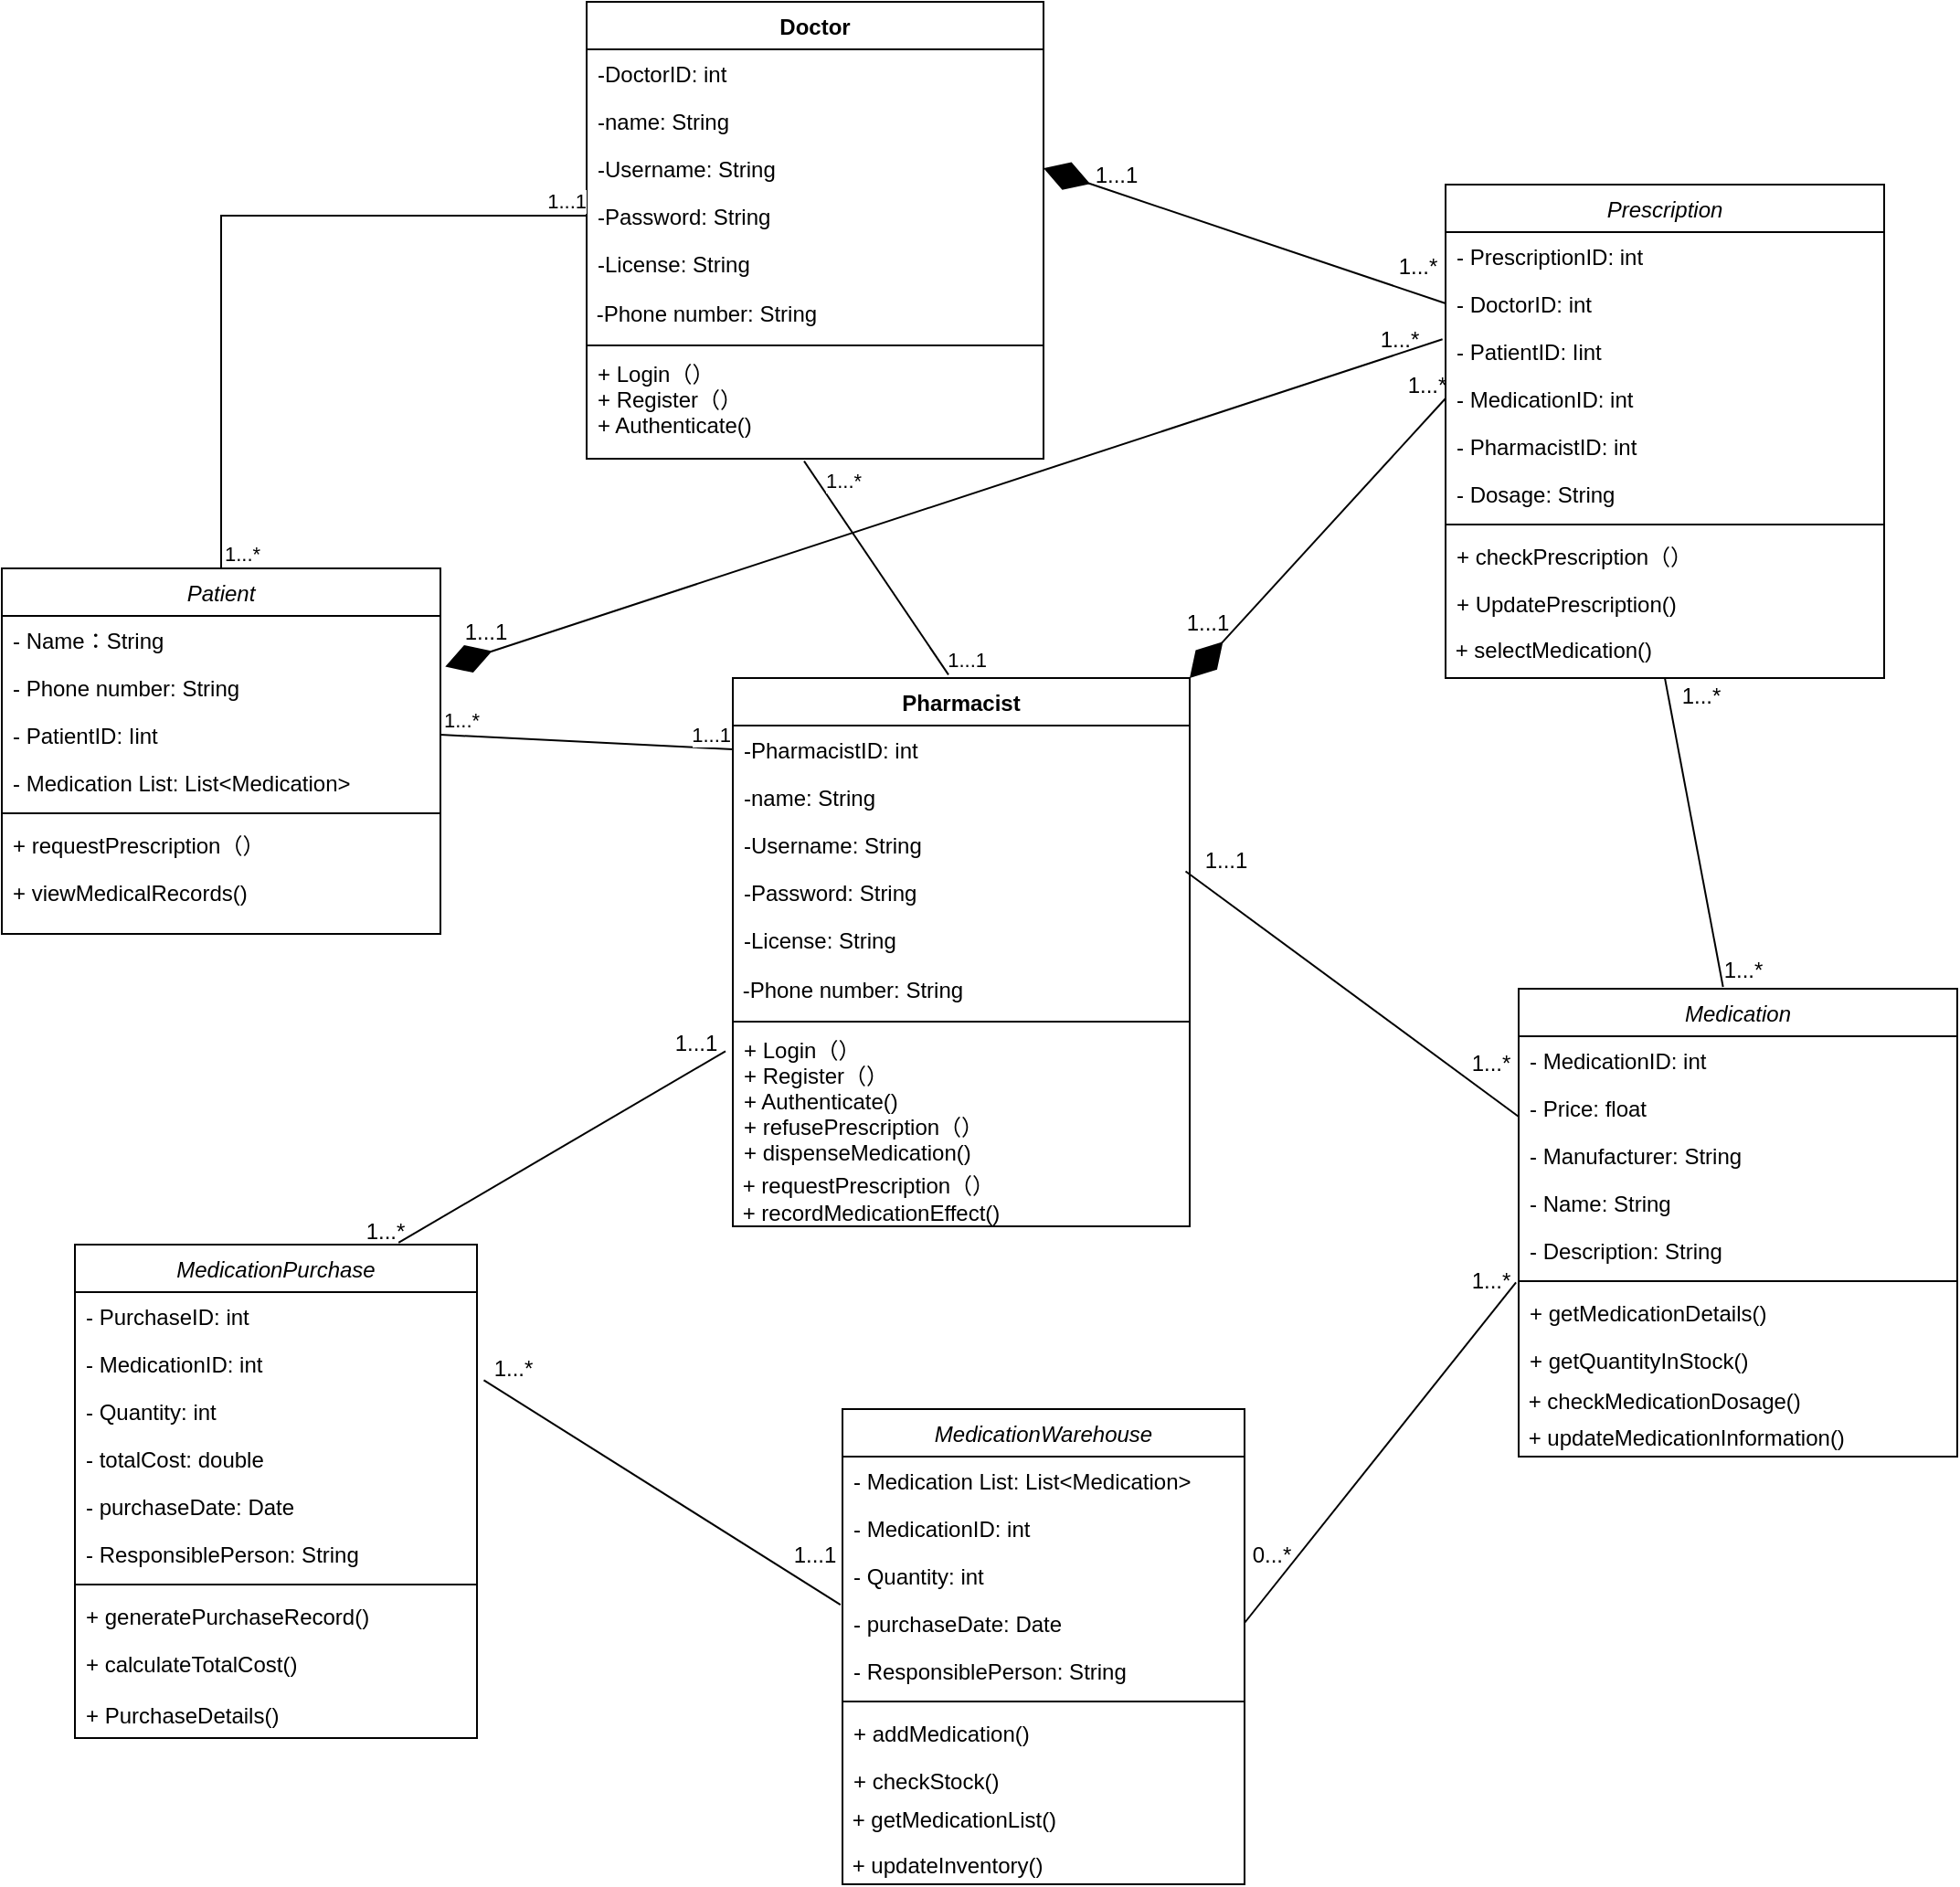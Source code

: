 <mxfile version="22.1.11" type="device">
  <diagram name="第 1 页" id="JLA6dC_tkWBYGCqmmo8S">
    <mxGraphModel dx="-4634" dy="-9880" grid="1" gridSize="10" guides="1" tooltips="1" connect="1" arrows="1" fold="1" page="1" pageScale="1" pageWidth="827" pageHeight="1169" math="0" shadow="0">
      <root>
        <mxCell id="0" />
        <mxCell id="1" parent="0" />
        <mxCell id="zA2qEYMAN9XNE2zyitzX-19" value="Pharmacist" style="swimlane;fontStyle=1;align=center;verticalAlign=top;childLayout=stackLayout;horizontal=1;startSize=26;horizontalStack=0;resizeParent=1;resizeParentMax=0;resizeLast=0;collapsible=0;marginBottom=0;" parent="1" vertex="1">
          <mxGeometry x="6880" y="10930" width="250" height="300" as="geometry" />
        </mxCell>
        <mxCell id="zA2qEYMAN9XNE2zyitzX-20" value="-PharmacistID: int" style="text;strokeColor=none;fillColor=none;align=left;verticalAlign=top;spacingLeft=4;spacingRight=4;overflow=hidden;rotatable=0;points=[[0,0.5],[1,0.5]];portConstraint=eastwest;" parent="zA2qEYMAN9XNE2zyitzX-19" vertex="1">
          <mxGeometry y="26" width="250" height="26" as="geometry" />
        </mxCell>
        <mxCell id="zA2qEYMAN9XNE2zyitzX-21" value="-name: String" style="text;strokeColor=none;fillColor=none;align=left;verticalAlign=top;spacingLeft=4;spacingRight=4;overflow=hidden;rotatable=0;points=[[0,0.5],[1,0.5]];portConstraint=eastwest;" parent="zA2qEYMAN9XNE2zyitzX-19" vertex="1">
          <mxGeometry y="52" width="250" height="26" as="geometry" />
        </mxCell>
        <mxCell id="zA2qEYMAN9XNE2zyitzX-22" value="-Username: String" style="text;strokeColor=none;fillColor=none;align=left;verticalAlign=top;spacingLeft=4;spacingRight=4;overflow=hidden;rotatable=0;points=[[0,0.5],[1,0.5]];portConstraint=eastwest;" parent="zA2qEYMAN9XNE2zyitzX-19" vertex="1">
          <mxGeometry y="78" width="250" height="26" as="geometry" />
        </mxCell>
        <mxCell id="zA2qEYMAN9XNE2zyitzX-23" value="-Password: String" style="text;strokeColor=none;fillColor=none;align=left;verticalAlign=top;spacingLeft=4;spacingRight=4;overflow=hidden;rotatable=0;points=[[0,0.5],[1,0.5]];portConstraint=eastwest;" parent="zA2qEYMAN9XNE2zyitzX-19" vertex="1">
          <mxGeometry y="104" width="250" height="26" as="geometry" />
        </mxCell>
        <mxCell id="zA2qEYMAN9XNE2zyitzX-24" value="-License: String" style="text;strokeColor=none;fillColor=none;align=left;verticalAlign=top;spacingLeft=4;spacingRight=4;overflow=hidden;rotatable=0;points=[[0,0.5],[1,0.5]];portConstraint=eastwest;" parent="zA2qEYMAN9XNE2zyitzX-19" vertex="1">
          <mxGeometry y="130" width="250" height="26" as="geometry" />
        </mxCell>
        <mxCell id="zA2qEYMAN9XNE2zyitzX-29" value="&amp;nbsp;-Phone number: String" style="text;html=1;align=left;verticalAlign=middle;resizable=0;points=[];autosize=1;strokeColor=none;fillColor=none;" parent="zA2qEYMAN9XNE2zyitzX-19" vertex="1">
          <mxGeometry y="156" width="250" height="30" as="geometry" />
        </mxCell>
        <mxCell id="zA2qEYMAN9XNE2zyitzX-25" style="line;strokeWidth=1;fillColor=none;align=left;verticalAlign=middle;spacingTop=-1;spacingLeft=3;spacingRight=3;rotatable=0;labelPosition=right;points=[];portConstraint=eastwest;strokeColor=inherit;" parent="zA2qEYMAN9XNE2zyitzX-19" vertex="1">
          <mxGeometry y="186" width="250" height="4" as="geometry" />
        </mxCell>
        <mxCell id="zA2qEYMAN9XNE2zyitzX-26" value="+ Login（）&#xa;+ Register（）&#xa;+ Authenticate()&#xa;+ refusePrescription（）&#xa;+ dispenseMedication()" style="text;strokeColor=none;fillColor=none;align=left;verticalAlign=top;spacingLeft=4;spacingRight=4;overflow=hidden;rotatable=0;points=[[0,0.5],[1,0.5]];portConstraint=eastwest;" parent="zA2qEYMAN9XNE2zyitzX-19" vertex="1">
          <mxGeometry y="190" width="250" height="80" as="geometry" />
        </mxCell>
        <mxCell id="WNjvvNnH-HB7h0UXMUIY-1" value="&amp;nbsp;+ requestPrescription（）&lt;br&gt;&amp;nbsp;+&amp;nbsp;recordMedicationEffect()" style="text;html=1;strokeColor=none;fillColor=none;align=left;verticalAlign=middle;whiteSpace=wrap;rounded=0;" parent="zA2qEYMAN9XNE2zyitzX-19" vertex="1">
          <mxGeometry y="270" width="250" height="30" as="geometry" />
        </mxCell>
        <mxCell id="zA2qEYMAN9XNE2zyitzX-30" value="Prescription" style="swimlane;fontStyle=2;align=center;verticalAlign=top;childLayout=stackLayout;horizontal=1;startSize=26;horizontalStack=0;resizeParent=1;resizeLast=0;collapsible=1;marginBottom=0;rounded=0;shadow=0;strokeWidth=1;" parent="1" vertex="1">
          <mxGeometry x="7270" y="10660" width="240" height="270" as="geometry">
            <mxRectangle x="230" y="140" width="160" height="26" as="alternateBounds" />
          </mxGeometry>
        </mxCell>
        <mxCell id="zA2qEYMAN9XNE2zyitzX-31" value="- PrescriptionID: int" style="text;align=left;verticalAlign=top;spacingLeft=4;spacingRight=4;overflow=hidden;rotatable=0;points=[[0,0.5],[1,0.5]];portConstraint=eastwest;" parent="zA2qEYMAN9XNE2zyitzX-30" vertex="1">
          <mxGeometry y="26" width="240" height="26" as="geometry" />
        </mxCell>
        <mxCell id="zA2qEYMAN9XNE2zyitzX-32" value="- DoctorID: int" style="text;align=left;verticalAlign=top;spacingLeft=4;spacingRight=4;overflow=hidden;rotatable=0;points=[[0,0.5],[1,0.5]];portConstraint=eastwest;rounded=0;shadow=0;html=0;" parent="zA2qEYMAN9XNE2zyitzX-30" vertex="1">
          <mxGeometry y="52" width="240" height="26" as="geometry" />
        </mxCell>
        <mxCell id="zA2qEYMAN9XNE2zyitzX-33" value="- PatientID: Iint" style="text;align=left;verticalAlign=top;spacingLeft=4;spacingRight=4;overflow=hidden;rotatable=0;points=[[0,0.5],[1,0.5]];portConstraint=eastwest;rounded=0;shadow=0;html=0;" parent="zA2qEYMAN9XNE2zyitzX-30" vertex="1">
          <mxGeometry y="78" width="240" height="26" as="geometry" />
        </mxCell>
        <mxCell id="zA2qEYMAN9XNE2zyitzX-34" value="- MedicationID: int" style="text;align=left;verticalAlign=top;spacingLeft=4;spacingRight=4;overflow=hidden;rotatable=0;points=[[0,0.5],[1,0.5]];portConstraint=eastwest;rounded=0;shadow=0;html=0;" parent="zA2qEYMAN9XNE2zyitzX-30" vertex="1">
          <mxGeometry y="104" width="240" height="26" as="geometry" />
        </mxCell>
        <mxCell id="zA2qEYMAN9XNE2zyitzX-35" value="- PharmacistID: int" style="text;align=left;verticalAlign=top;spacingLeft=4;spacingRight=4;overflow=hidden;rotatable=0;points=[[0,0.5],[1,0.5]];portConstraint=eastwest;rounded=0;shadow=0;html=0;" parent="zA2qEYMAN9XNE2zyitzX-30" vertex="1">
          <mxGeometry y="130" width="240" height="26" as="geometry" />
        </mxCell>
        <mxCell id="zA2qEYMAN9XNE2zyitzX-36" value="- Dosage: String" style="text;align=left;verticalAlign=top;spacingLeft=4;spacingRight=4;overflow=hidden;rotatable=0;points=[[0,0.5],[1,0.5]];portConstraint=eastwest;rounded=0;shadow=0;html=0;" parent="zA2qEYMAN9XNE2zyitzX-30" vertex="1">
          <mxGeometry y="156" width="240" height="26" as="geometry" />
        </mxCell>
        <mxCell id="zA2qEYMAN9XNE2zyitzX-40" value="" style="line;html=1;strokeWidth=1;align=left;verticalAlign=middle;spacingTop=-1;spacingLeft=3;spacingRight=3;rotatable=0;labelPosition=right;points=[];portConstraint=eastwest;" parent="zA2qEYMAN9XNE2zyitzX-30" vertex="1">
          <mxGeometry y="182" width="240" height="8" as="geometry" />
        </mxCell>
        <mxCell id="zA2qEYMAN9XNE2zyitzX-41" value="+ checkPrescription（）" style="text;align=left;verticalAlign=top;spacingLeft=4;spacingRight=4;overflow=hidden;rotatable=0;points=[[0,0.5],[1,0.5]];portConstraint=eastwest;rounded=0;shadow=0;html=0;" parent="zA2qEYMAN9XNE2zyitzX-30" vertex="1">
          <mxGeometry y="190" width="240" height="26" as="geometry" />
        </mxCell>
        <mxCell id="zA2qEYMAN9XNE2zyitzX-42" value="+ UpdatePrescription()" style="text;align=left;verticalAlign=top;spacingLeft=4;spacingRight=4;overflow=hidden;rotatable=0;points=[[0,0.5],[1,0.5]];portConstraint=eastwest;rounded=0;shadow=0;html=0;" parent="zA2qEYMAN9XNE2zyitzX-30" vertex="1">
          <mxGeometry y="216" width="240" height="24" as="geometry" />
        </mxCell>
        <mxCell id="WNjvvNnH-HB7h0UXMUIY-2" value="&amp;nbsp;+ selectMedication()" style="text;html=1;strokeColor=none;fillColor=none;align=left;verticalAlign=middle;whiteSpace=wrap;rounded=0;" parent="zA2qEYMAN9XNE2zyitzX-30" vertex="1">
          <mxGeometry y="240" width="240" height="30" as="geometry" />
        </mxCell>
        <mxCell id="zA2qEYMAN9XNE2zyitzX-43" value="Patient" style="swimlane;fontStyle=2;align=center;verticalAlign=top;childLayout=stackLayout;horizontal=1;startSize=26;horizontalStack=0;resizeParent=1;resizeLast=0;collapsible=1;marginBottom=0;rounded=0;shadow=0;strokeWidth=1;" parent="1" vertex="1">
          <mxGeometry x="6480" y="10870" width="240" height="200" as="geometry">
            <mxRectangle x="230" y="140" width="160" height="26" as="alternateBounds" />
          </mxGeometry>
        </mxCell>
        <mxCell id="zA2qEYMAN9XNE2zyitzX-44" value="- Name：String" style="text;align=left;verticalAlign=top;spacingLeft=4;spacingRight=4;overflow=hidden;rotatable=0;points=[[0,0.5],[1,0.5]];portConstraint=eastwest;" parent="zA2qEYMAN9XNE2zyitzX-43" vertex="1">
          <mxGeometry y="26" width="240" height="26" as="geometry" />
        </mxCell>
        <mxCell id="zA2qEYMAN9XNE2zyitzX-45" value="- Phone number: String" style="text;align=left;verticalAlign=top;spacingLeft=4;spacingRight=4;overflow=hidden;rotatable=0;points=[[0,0.5],[1,0.5]];portConstraint=eastwest;rounded=0;shadow=0;html=0;" parent="zA2qEYMAN9XNE2zyitzX-43" vertex="1">
          <mxGeometry y="52" width="240" height="26" as="geometry" />
        </mxCell>
        <mxCell id="zA2qEYMAN9XNE2zyitzX-46" value="- PatientID: Iint" style="text;align=left;verticalAlign=top;spacingLeft=4;spacingRight=4;overflow=hidden;rotatable=0;points=[[0,0.5],[1,0.5]];portConstraint=eastwest;rounded=0;shadow=0;html=0;" parent="zA2qEYMAN9XNE2zyitzX-43" vertex="1">
          <mxGeometry y="78" width="240" height="26" as="geometry" />
        </mxCell>
        <mxCell id="zA2qEYMAN9XNE2zyitzX-47" value="- Medication List: List&lt;Medication&gt;" style="text;align=left;verticalAlign=top;spacingLeft=4;spacingRight=4;overflow=hidden;rotatable=0;points=[[0,0.5],[1,0.5]];portConstraint=eastwest;rounded=0;shadow=0;html=0;" parent="zA2qEYMAN9XNE2zyitzX-43" vertex="1">
          <mxGeometry y="104" width="240" height="26" as="geometry" />
        </mxCell>
        <mxCell id="zA2qEYMAN9XNE2zyitzX-50" value="" style="line;html=1;strokeWidth=1;align=left;verticalAlign=middle;spacingTop=-1;spacingLeft=3;spacingRight=3;rotatable=0;labelPosition=right;points=[];portConstraint=eastwest;" parent="zA2qEYMAN9XNE2zyitzX-43" vertex="1">
          <mxGeometry y="130" width="240" height="8" as="geometry" />
        </mxCell>
        <mxCell id="zA2qEYMAN9XNE2zyitzX-51" value="+ requestPrescription（）" style="text;align=left;verticalAlign=top;spacingLeft=4;spacingRight=4;overflow=hidden;rotatable=0;points=[[0,0.5],[1,0.5]];portConstraint=eastwest;rounded=0;shadow=0;html=0;" parent="zA2qEYMAN9XNE2zyitzX-43" vertex="1">
          <mxGeometry y="138" width="240" height="26" as="geometry" />
        </mxCell>
        <mxCell id="zA2qEYMAN9XNE2zyitzX-52" value="+ viewMedicalRecords()" style="text;align=left;verticalAlign=top;spacingLeft=4;spacingRight=4;overflow=hidden;rotatable=0;points=[[0,0.5],[1,0.5]];portConstraint=eastwest;rounded=0;shadow=0;html=0;" parent="zA2qEYMAN9XNE2zyitzX-43" vertex="1">
          <mxGeometry y="164" width="240" height="26" as="geometry" />
        </mxCell>
        <mxCell id="zA2qEYMAN9XNE2zyitzX-53" value="Doctor" style="swimlane;fontStyle=1;align=center;verticalAlign=top;childLayout=stackLayout;horizontal=1;startSize=26;horizontalStack=0;resizeParent=1;resizeParentMax=0;resizeLast=0;collapsible=0;marginBottom=0;" parent="1" vertex="1">
          <mxGeometry x="6800" y="10560" width="250" height="250" as="geometry" />
        </mxCell>
        <mxCell id="zA2qEYMAN9XNE2zyitzX-54" value="-DoctorID: int" style="text;strokeColor=none;fillColor=none;align=left;verticalAlign=top;spacingLeft=4;spacingRight=4;overflow=hidden;rotatable=0;points=[[0,0.5],[1,0.5]];portConstraint=eastwest;" parent="zA2qEYMAN9XNE2zyitzX-53" vertex="1">
          <mxGeometry y="26" width="250" height="26" as="geometry" />
        </mxCell>
        <mxCell id="zA2qEYMAN9XNE2zyitzX-55" value="-name: String" style="text;strokeColor=none;fillColor=none;align=left;verticalAlign=top;spacingLeft=4;spacingRight=4;overflow=hidden;rotatable=0;points=[[0,0.5],[1,0.5]];portConstraint=eastwest;" parent="zA2qEYMAN9XNE2zyitzX-53" vertex="1">
          <mxGeometry y="52" width="250" height="26" as="geometry" />
        </mxCell>
        <mxCell id="zA2qEYMAN9XNE2zyitzX-56" value="-Username: String" style="text;strokeColor=none;fillColor=none;align=left;verticalAlign=top;spacingLeft=4;spacingRight=4;overflow=hidden;rotatable=0;points=[[0,0.5],[1,0.5]];portConstraint=eastwest;" parent="zA2qEYMAN9XNE2zyitzX-53" vertex="1">
          <mxGeometry y="78" width="250" height="26" as="geometry" />
        </mxCell>
        <mxCell id="zA2qEYMAN9XNE2zyitzX-57" value="-Password: String" style="text;strokeColor=none;fillColor=none;align=left;verticalAlign=top;spacingLeft=4;spacingRight=4;overflow=hidden;rotatable=0;points=[[0,0.5],[1,0.5]];portConstraint=eastwest;" parent="zA2qEYMAN9XNE2zyitzX-53" vertex="1">
          <mxGeometry y="104" width="250" height="26" as="geometry" />
        </mxCell>
        <mxCell id="zA2qEYMAN9XNE2zyitzX-58" value="-License: String" style="text;strokeColor=none;fillColor=none;align=left;verticalAlign=top;spacingLeft=4;spacingRight=4;overflow=hidden;rotatable=0;points=[[0,0.5],[1,0.5]];portConstraint=eastwest;" parent="zA2qEYMAN9XNE2zyitzX-53" vertex="1">
          <mxGeometry y="130" width="250" height="26" as="geometry" />
        </mxCell>
        <mxCell id="zA2qEYMAN9XNE2zyitzX-59" value="&amp;nbsp;-Phone number: String" style="text;html=1;align=left;verticalAlign=middle;resizable=0;points=[];autosize=1;strokeColor=none;fillColor=none;" parent="zA2qEYMAN9XNE2zyitzX-53" vertex="1">
          <mxGeometry y="156" width="250" height="30" as="geometry" />
        </mxCell>
        <mxCell id="zA2qEYMAN9XNE2zyitzX-60" style="line;strokeWidth=1;fillColor=none;align=left;verticalAlign=middle;spacingTop=-1;spacingLeft=3;spacingRight=3;rotatable=0;labelPosition=right;points=[];portConstraint=eastwest;strokeColor=inherit;" parent="zA2qEYMAN9XNE2zyitzX-53" vertex="1">
          <mxGeometry y="186" width="250" height="4" as="geometry" />
        </mxCell>
        <mxCell id="zA2qEYMAN9XNE2zyitzX-61" value="+ Login（）&#xa;+ Register（）&#xa;+ Authenticate()" style="text;strokeColor=none;fillColor=none;align=left;verticalAlign=top;spacingLeft=4;spacingRight=4;overflow=hidden;rotatable=0;points=[[0,0.5],[1,0.5]];portConstraint=eastwest;" parent="zA2qEYMAN9XNE2zyitzX-53" vertex="1">
          <mxGeometry y="190" width="250" height="60" as="geometry" />
        </mxCell>
        <mxCell id="zA2qEYMAN9XNE2zyitzX-62" value="Medication" style="swimlane;fontStyle=2;align=center;verticalAlign=top;childLayout=stackLayout;horizontal=1;startSize=26;horizontalStack=0;resizeParent=1;resizeLast=0;collapsible=1;marginBottom=0;rounded=0;shadow=0;strokeWidth=1;" parent="1" vertex="1">
          <mxGeometry x="7310" y="11100" width="240" height="256" as="geometry">
            <mxRectangle x="230" y="140" width="160" height="26" as="alternateBounds" />
          </mxGeometry>
        </mxCell>
        <mxCell id="zA2qEYMAN9XNE2zyitzX-63" value="- MedicationID: int" style="text;align=left;verticalAlign=top;spacingLeft=4;spacingRight=4;overflow=hidden;rotatable=0;points=[[0,0.5],[1,0.5]];portConstraint=eastwest;" parent="zA2qEYMAN9XNE2zyitzX-62" vertex="1">
          <mxGeometry y="26" width="240" height="26" as="geometry" />
        </mxCell>
        <mxCell id="zA2qEYMAN9XNE2zyitzX-64" value="- Price: float" style="text;align=left;verticalAlign=top;spacingLeft=4;spacingRight=4;overflow=hidden;rotatable=0;points=[[0,0.5],[1,0.5]];portConstraint=eastwest;rounded=0;shadow=0;html=0;" parent="zA2qEYMAN9XNE2zyitzX-62" vertex="1">
          <mxGeometry y="52" width="240" height="26" as="geometry" />
        </mxCell>
        <mxCell id="zA2qEYMAN9XNE2zyitzX-65" value="- Manufacturer: String" style="text;align=left;verticalAlign=top;spacingLeft=4;spacingRight=4;overflow=hidden;rotatable=0;points=[[0,0.5],[1,0.5]];portConstraint=eastwest;rounded=0;shadow=0;html=0;" parent="zA2qEYMAN9XNE2zyitzX-62" vertex="1">
          <mxGeometry y="78" width="240" height="26" as="geometry" />
        </mxCell>
        <mxCell id="zA2qEYMAN9XNE2zyitzX-66" value="- Name: String" style="text;align=left;verticalAlign=top;spacingLeft=4;spacingRight=4;overflow=hidden;rotatable=0;points=[[0,0.5],[1,0.5]];portConstraint=eastwest;rounded=0;shadow=0;html=0;" parent="zA2qEYMAN9XNE2zyitzX-62" vertex="1">
          <mxGeometry y="104" width="240" height="26" as="geometry" />
        </mxCell>
        <mxCell id="zA2qEYMAN9XNE2zyitzX-67" value="- Description: String" style="text;align=left;verticalAlign=top;spacingLeft=4;spacingRight=4;overflow=hidden;rotatable=0;points=[[0,0.5],[1,0.5]];portConstraint=eastwest;rounded=0;shadow=0;html=0;" parent="zA2qEYMAN9XNE2zyitzX-62" vertex="1">
          <mxGeometry y="130" width="240" height="26" as="geometry" />
        </mxCell>
        <mxCell id="zA2qEYMAN9XNE2zyitzX-69" value="" style="line;html=1;strokeWidth=1;align=left;verticalAlign=middle;spacingTop=-1;spacingLeft=3;spacingRight=3;rotatable=0;labelPosition=right;points=[];portConstraint=eastwest;" parent="zA2qEYMAN9XNE2zyitzX-62" vertex="1">
          <mxGeometry y="156" width="240" height="8" as="geometry" />
        </mxCell>
        <mxCell id="zA2qEYMAN9XNE2zyitzX-70" value="+ getMedicationDetails()" style="text;align=left;verticalAlign=top;spacingLeft=4;spacingRight=4;overflow=hidden;rotatable=0;points=[[0,0.5],[1,0.5]];portConstraint=eastwest;rounded=0;shadow=0;html=0;" parent="zA2qEYMAN9XNE2zyitzX-62" vertex="1">
          <mxGeometry y="164" width="240" height="26" as="geometry" />
        </mxCell>
        <mxCell id="zA2qEYMAN9XNE2zyitzX-71" value="+ getQuantityInStock()" style="text;align=left;verticalAlign=top;spacingLeft=4;spacingRight=4;overflow=hidden;rotatable=0;points=[[0,0.5],[1,0.5]];portConstraint=eastwest;rounded=0;shadow=0;html=0;" parent="zA2qEYMAN9XNE2zyitzX-62" vertex="1">
          <mxGeometry y="190" width="240" height="26" as="geometry" />
        </mxCell>
        <mxCell id="WNjvvNnH-HB7h0UXMUIY-3" value="&amp;nbsp;+ checkMedicationDosage()" style="text;html=1;strokeColor=none;fillColor=none;align=left;verticalAlign=middle;whiteSpace=wrap;rounded=0;" parent="zA2qEYMAN9XNE2zyitzX-62" vertex="1">
          <mxGeometry y="216" width="240" height="20" as="geometry" />
        </mxCell>
        <mxCell id="3t4P4fP04dYdfZ8SO8EZ-2" value="&amp;nbsp;+ updateMedicationInformation()" style="text;html=1;strokeColor=none;fillColor=none;align=left;verticalAlign=middle;whiteSpace=wrap;rounded=0;" vertex="1" parent="zA2qEYMAN9XNE2zyitzX-62">
          <mxGeometry y="236" width="240" height="20" as="geometry" />
        </mxCell>
        <mxCell id="zA2qEYMAN9XNE2zyitzX-73" value="MedicationPurchase" style="swimlane;fontStyle=2;align=center;verticalAlign=top;childLayout=stackLayout;horizontal=1;startSize=26;horizontalStack=0;resizeParent=1;resizeLast=0;collapsible=1;marginBottom=0;rounded=0;shadow=0;strokeWidth=1;" parent="1" vertex="1">
          <mxGeometry x="6520" y="11240" width="220" height="270" as="geometry">
            <mxRectangle x="7230" y="10964" width="160" height="26" as="alternateBounds" />
          </mxGeometry>
        </mxCell>
        <mxCell id="zA2qEYMAN9XNE2zyitzX-74" value="- PurchaseID: int" style="text;align=left;verticalAlign=top;spacingLeft=4;spacingRight=4;overflow=hidden;rotatable=0;points=[[0,0.5],[1,0.5]];portConstraint=eastwest;" parent="zA2qEYMAN9XNE2zyitzX-73" vertex="1">
          <mxGeometry y="26" width="220" height="26" as="geometry" />
        </mxCell>
        <mxCell id="zA2qEYMAN9XNE2zyitzX-75" value="- MedicationID: int" style="text;align=left;verticalAlign=top;spacingLeft=4;spacingRight=4;overflow=hidden;rotatable=0;points=[[0,0.5],[1,0.5]];portConstraint=eastwest;rounded=0;shadow=0;html=0;" parent="zA2qEYMAN9XNE2zyitzX-73" vertex="1">
          <mxGeometry y="52" width="220" height="26" as="geometry" />
        </mxCell>
        <mxCell id="zA2qEYMAN9XNE2zyitzX-76" value="- Quantity: int" style="text;align=left;verticalAlign=top;spacingLeft=4;spacingRight=4;overflow=hidden;rotatable=0;points=[[0,0.5],[1,0.5]];portConstraint=eastwest;rounded=0;shadow=0;html=0;" parent="zA2qEYMAN9XNE2zyitzX-73" vertex="1">
          <mxGeometry y="78" width="220" height="26" as="geometry" />
        </mxCell>
        <mxCell id="zA2qEYMAN9XNE2zyitzX-77" value="- totalCost: double" style="text;align=left;verticalAlign=top;spacingLeft=4;spacingRight=4;overflow=hidden;rotatable=0;points=[[0,0.5],[1,0.5]];portConstraint=eastwest;rounded=0;shadow=0;html=0;" parent="zA2qEYMAN9XNE2zyitzX-73" vertex="1">
          <mxGeometry y="104" width="220" height="26" as="geometry" />
        </mxCell>
        <mxCell id="zA2qEYMAN9XNE2zyitzX-78" value="- purchaseDate: Date" style="text;align=left;verticalAlign=top;spacingLeft=4;spacingRight=4;overflow=hidden;rotatable=0;points=[[0,0.5],[1,0.5]];portConstraint=eastwest;rounded=0;shadow=0;html=0;" parent="zA2qEYMAN9XNE2zyitzX-73" vertex="1">
          <mxGeometry y="130" width="220" height="26" as="geometry" />
        </mxCell>
        <mxCell id="zA2qEYMAN9XNE2zyitzX-79" value="- ResponsiblePerson: String" style="text;align=left;verticalAlign=top;spacingLeft=4;spacingRight=4;overflow=hidden;rotatable=0;points=[[0,0.5],[1,0.5]];portConstraint=eastwest;rounded=0;shadow=0;html=0;" parent="zA2qEYMAN9XNE2zyitzX-73" vertex="1">
          <mxGeometry y="156" width="220" height="26" as="geometry" />
        </mxCell>
        <mxCell id="zA2qEYMAN9XNE2zyitzX-80" value="" style="line;html=1;strokeWidth=1;align=left;verticalAlign=middle;spacingTop=-1;spacingLeft=3;spacingRight=3;rotatable=0;labelPosition=right;points=[];portConstraint=eastwest;" parent="zA2qEYMAN9XNE2zyitzX-73" vertex="1">
          <mxGeometry y="182" width="220" height="8" as="geometry" />
        </mxCell>
        <mxCell id="zA2qEYMAN9XNE2zyitzX-81" value="+ generatePurchaseRecord()" style="text;align=left;verticalAlign=top;spacingLeft=4;spacingRight=4;overflow=hidden;rotatable=0;points=[[0,0.5],[1,0.5]];portConstraint=eastwest;rounded=0;shadow=0;html=0;" parent="zA2qEYMAN9XNE2zyitzX-73" vertex="1">
          <mxGeometry y="190" width="220" height="26" as="geometry" />
        </mxCell>
        <mxCell id="zA2qEYMAN9XNE2zyitzX-82" value="+ calculateTotalCost()&#xa;&#xa;+ PurchaseDetails()" style="text;align=left;verticalAlign=top;spacingLeft=4;spacingRight=4;overflow=hidden;rotatable=0;points=[[0,0.5],[1,0.5]];portConstraint=eastwest;rounded=0;shadow=0;html=0;" parent="zA2qEYMAN9XNE2zyitzX-73" vertex="1">
          <mxGeometry y="216" width="220" height="54" as="geometry" />
        </mxCell>
        <mxCell id="zA2qEYMAN9XNE2zyitzX-83" value="MedicationWarehouse&#xa;" style="swimlane;fontStyle=2;align=center;verticalAlign=top;childLayout=stackLayout;horizontal=1;startSize=26;horizontalStack=0;resizeParent=1;resizeLast=0;collapsible=1;marginBottom=0;rounded=0;shadow=0;strokeWidth=1;" parent="1" vertex="1">
          <mxGeometry x="6940" y="11330" width="220" height="260" as="geometry">
            <mxRectangle x="7230" y="10964" width="160" height="26" as="alternateBounds" />
          </mxGeometry>
        </mxCell>
        <mxCell id="zA2qEYMAN9XNE2zyitzX-84" value="- Medication List: List&lt;Medication&gt;" style="text;align=left;verticalAlign=top;spacingLeft=4;spacingRight=4;overflow=hidden;rotatable=0;points=[[0,0.5],[1,0.5]];portConstraint=eastwest;" parent="zA2qEYMAN9XNE2zyitzX-83" vertex="1">
          <mxGeometry y="26" width="220" height="26" as="geometry" />
        </mxCell>
        <mxCell id="zA2qEYMAN9XNE2zyitzX-85" value="- MedicationID: int" style="text;align=left;verticalAlign=top;spacingLeft=4;spacingRight=4;overflow=hidden;rotatable=0;points=[[0,0.5],[1,0.5]];portConstraint=eastwest;rounded=0;shadow=0;html=0;" parent="zA2qEYMAN9XNE2zyitzX-83" vertex="1">
          <mxGeometry y="52" width="220" height="26" as="geometry" />
        </mxCell>
        <mxCell id="zA2qEYMAN9XNE2zyitzX-86" value="- Quantity: int" style="text;align=left;verticalAlign=top;spacingLeft=4;spacingRight=4;overflow=hidden;rotatable=0;points=[[0,0.5],[1,0.5]];portConstraint=eastwest;rounded=0;shadow=0;html=0;" parent="zA2qEYMAN9XNE2zyitzX-83" vertex="1">
          <mxGeometry y="78" width="220" height="26" as="geometry" />
        </mxCell>
        <mxCell id="zA2qEYMAN9XNE2zyitzX-88" value="- purchaseDate: Date" style="text;align=left;verticalAlign=top;spacingLeft=4;spacingRight=4;overflow=hidden;rotatable=0;points=[[0,0.5],[1,0.5]];portConstraint=eastwest;rounded=0;shadow=0;html=0;" parent="zA2qEYMAN9XNE2zyitzX-83" vertex="1">
          <mxGeometry y="104" width="220" height="26" as="geometry" />
        </mxCell>
        <mxCell id="zA2qEYMAN9XNE2zyitzX-89" value="- ResponsiblePerson: String" style="text;align=left;verticalAlign=top;spacingLeft=4;spacingRight=4;overflow=hidden;rotatable=0;points=[[0,0.5],[1,0.5]];portConstraint=eastwest;rounded=0;shadow=0;html=0;" parent="zA2qEYMAN9XNE2zyitzX-83" vertex="1">
          <mxGeometry y="130" width="220" height="26" as="geometry" />
        </mxCell>
        <mxCell id="zA2qEYMAN9XNE2zyitzX-90" value="" style="line;html=1;strokeWidth=1;align=left;verticalAlign=middle;spacingTop=-1;spacingLeft=3;spacingRight=3;rotatable=0;labelPosition=right;points=[];portConstraint=eastwest;" parent="zA2qEYMAN9XNE2zyitzX-83" vertex="1">
          <mxGeometry y="156" width="220" height="8" as="geometry" />
        </mxCell>
        <mxCell id="zA2qEYMAN9XNE2zyitzX-91" value="+ addMedication()" style="text;align=left;verticalAlign=top;spacingLeft=4;spacingRight=4;overflow=hidden;rotatable=0;points=[[0,0.5],[1,0.5]];portConstraint=eastwest;rounded=0;shadow=0;html=0;" parent="zA2qEYMAN9XNE2zyitzX-83" vertex="1">
          <mxGeometry y="164" width="220" height="26" as="geometry" />
        </mxCell>
        <mxCell id="zA2qEYMAN9XNE2zyitzX-92" value="+ checkStock()" style="text;align=left;verticalAlign=top;spacingLeft=4;spacingRight=4;overflow=hidden;rotatable=0;points=[[0,0.5],[1,0.5]];portConstraint=eastwest;rounded=0;shadow=0;html=0;" parent="zA2qEYMAN9XNE2zyitzX-83" vertex="1">
          <mxGeometry y="190" width="220" height="20" as="geometry" />
        </mxCell>
        <mxCell id="WNjvvNnH-HB7h0UXMUIY-4" value="&amp;nbsp;+ getMedicationList()" style="text;html=1;strokeColor=none;fillColor=none;align=left;verticalAlign=middle;whiteSpace=wrap;rounded=0;" parent="zA2qEYMAN9XNE2zyitzX-83" vertex="1">
          <mxGeometry y="210" width="220" height="30" as="geometry" />
        </mxCell>
        <mxCell id="3t4P4fP04dYdfZ8SO8EZ-1" value="&amp;nbsp;+ updateInventory()" style="text;html=1;strokeColor=none;fillColor=none;align=left;verticalAlign=middle;whiteSpace=wrap;rounded=0;" vertex="1" parent="zA2qEYMAN9XNE2zyitzX-83">
          <mxGeometry y="240" width="220" height="20" as="geometry" />
        </mxCell>
        <mxCell id="A8UqG3x7fQHNZAJmew3f-2" value="" style="endArrow=none;html=1;rounded=0;entryX=0.472;entryY=-0.006;entryDx=0;entryDy=0;entryPerimeter=0;exitX=0.476;exitY=1.022;exitDx=0;exitDy=0;exitPerimeter=0;" parent="1" source="zA2qEYMAN9XNE2zyitzX-61" target="zA2qEYMAN9XNE2zyitzX-19" edge="1">
          <mxGeometry relative="1" as="geometry">
            <mxPoint x="6910" y="10830" as="sourcePoint" />
            <mxPoint x="7100" y="10830" as="targetPoint" />
          </mxGeometry>
        </mxCell>
        <mxCell id="A8UqG3x7fQHNZAJmew3f-3" value="1...*" style="edgeLabel;resizable=0;html=1;align=left;verticalAlign=bottom;" parent="A8UqG3x7fQHNZAJmew3f-2" connectable="0" vertex="1">
          <mxGeometry x="-1" relative="1" as="geometry">
            <mxPoint x="10" y="19" as="offset" />
          </mxGeometry>
        </mxCell>
        <mxCell id="A8UqG3x7fQHNZAJmew3f-4" value="1...1" style="edgeLabel;resizable=0;html=1;align=right;verticalAlign=bottom;" parent="A8UqG3x7fQHNZAJmew3f-2" connectable="0" vertex="1">
          <mxGeometry x="1" relative="1" as="geometry">
            <mxPoint x="22" as="offset" />
          </mxGeometry>
        </mxCell>
        <mxCell id="A8UqG3x7fQHNZAJmew3f-5" value="" style="endArrow=none;html=1;edgeStyle=orthogonalEdgeStyle;rounded=0;exitX=0.5;exitY=0;exitDx=0;exitDy=0;entryX=0;entryY=0.5;entryDx=0;entryDy=0;" parent="1" source="zA2qEYMAN9XNE2zyitzX-43" target="zA2qEYMAN9XNE2zyitzX-57" edge="1">
          <mxGeometry relative="1" as="geometry">
            <mxPoint x="6690" y="10830" as="sourcePoint" />
            <mxPoint x="6850" y="10830" as="targetPoint" />
          </mxGeometry>
        </mxCell>
        <mxCell id="A8UqG3x7fQHNZAJmew3f-6" value="1...*" style="edgeLabel;resizable=0;html=1;align=left;verticalAlign=bottom;" parent="A8UqG3x7fQHNZAJmew3f-5" connectable="0" vertex="1">
          <mxGeometry x="-1" relative="1" as="geometry" />
        </mxCell>
        <mxCell id="A8UqG3x7fQHNZAJmew3f-7" value="1...1" style="edgeLabel;resizable=0;html=1;align=right;verticalAlign=bottom;" parent="A8UqG3x7fQHNZAJmew3f-5" connectable="0" vertex="1">
          <mxGeometry x="1" relative="1" as="geometry" />
        </mxCell>
        <mxCell id="A8UqG3x7fQHNZAJmew3f-8" value="" style="endArrow=none;html=1;rounded=0;exitX=1;exitY=0.5;exitDx=0;exitDy=0;entryX=0;entryY=0.5;entryDx=0;entryDy=0;" parent="1" source="zA2qEYMAN9XNE2zyitzX-46" target="zA2qEYMAN9XNE2zyitzX-20" edge="1">
          <mxGeometry relative="1" as="geometry">
            <mxPoint x="6690" y="10830" as="sourcePoint" />
            <mxPoint x="6820" y="11050" as="targetPoint" />
          </mxGeometry>
        </mxCell>
        <mxCell id="A8UqG3x7fQHNZAJmew3f-9" value="1...*" style="edgeLabel;resizable=0;html=1;align=left;verticalAlign=bottom;" parent="A8UqG3x7fQHNZAJmew3f-8" connectable="0" vertex="1">
          <mxGeometry x="-1" relative="1" as="geometry" />
        </mxCell>
        <mxCell id="A8UqG3x7fQHNZAJmew3f-10" value="1...1" style="edgeLabel;resizable=0;html=1;align=right;verticalAlign=bottom;" parent="A8UqG3x7fQHNZAJmew3f-8" connectable="0" vertex="1">
          <mxGeometry x="1" relative="1" as="geometry">
            <mxPoint y="1" as="offset" />
          </mxGeometry>
        </mxCell>
        <mxCell id="A8UqG3x7fQHNZAJmew3f-11" value="" style="endArrow=diamondThin;endFill=1;endSize=24;html=1;rounded=0;entryX=1;entryY=0;entryDx=0;entryDy=0;exitX=0;exitY=0.5;exitDx=0;exitDy=0;" parent="1" source="zA2qEYMAN9XNE2zyitzX-34" target="zA2qEYMAN9XNE2zyitzX-19" edge="1">
          <mxGeometry width="160" relative="1" as="geometry">
            <mxPoint x="7120" y="10830" as="sourcePoint" />
            <mxPoint x="7280" y="10830" as="targetPoint" />
          </mxGeometry>
        </mxCell>
        <mxCell id="A8UqG3x7fQHNZAJmew3f-12" value="1...1" style="text;html=1;strokeColor=none;fillColor=none;align=center;verticalAlign=middle;whiteSpace=wrap;rounded=0;" parent="1" vertex="1">
          <mxGeometry x="7130" y="10890" width="20" height="20" as="geometry" />
        </mxCell>
        <mxCell id="A8UqG3x7fQHNZAJmew3f-13" value="1...*" style="text;html=1;strokeColor=none;fillColor=none;align=center;verticalAlign=middle;whiteSpace=wrap;rounded=0;" parent="1" vertex="1">
          <mxGeometry x="7250" y="10760" width="20" height="20" as="geometry" />
        </mxCell>
        <mxCell id="A8UqG3x7fQHNZAJmew3f-14" value="" style="endArrow=diamondThin;endFill=1;endSize=24;html=1;rounded=0;entryX=1;entryY=0.5;entryDx=0;entryDy=0;exitX=0;exitY=0.5;exitDx=0;exitDy=0;" parent="1" source="zA2qEYMAN9XNE2zyitzX-32" target="zA2qEYMAN9XNE2zyitzX-56" edge="1">
          <mxGeometry width="160" relative="1" as="geometry">
            <mxPoint x="7120" y="10830" as="sourcePoint" />
            <mxPoint x="7280" y="10830" as="targetPoint" />
          </mxGeometry>
        </mxCell>
        <mxCell id="A8UqG3x7fQHNZAJmew3f-16" value="1...1" style="text;html=1;strokeColor=none;fillColor=none;align=center;verticalAlign=middle;whiteSpace=wrap;rounded=0;" parent="1" vertex="1">
          <mxGeometry x="7080" y="10650" width="20" height="10" as="geometry" />
        </mxCell>
        <mxCell id="A8UqG3x7fQHNZAJmew3f-18" value="1...*" style="text;html=1;strokeColor=none;fillColor=none;align=center;verticalAlign=middle;whiteSpace=wrap;rounded=0;" parent="1" vertex="1">
          <mxGeometry x="7240" y="10700" width="30" height="10" as="geometry" />
        </mxCell>
        <mxCell id="A8UqG3x7fQHNZAJmew3f-19" value="" style="endArrow=diamondThin;endFill=1;endSize=24;html=1;rounded=0;exitX=-0.007;exitY=0.256;exitDx=0;exitDy=0;exitPerimeter=0;entryX=1.011;entryY=0.066;entryDx=0;entryDy=0;entryPerimeter=0;" parent="1" source="zA2qEYMAN9XNE2zyitzX-33" target="zA2qEYMAN9XNE2zyitzX-45" edge="1">
          <mxGeometry width="160" relative="1" as="geometry">
            <mxPoint x="6850" y="10900" as="sourcePoint" />
            <mxPoint x="6760" y="10830" as="targetPoint" />
          </mxGeometry>
        </mxCell>
        <mxCell id="A8UqG3x7fQHNZAJmew3f-20" value="1...1" style="text;html=1;strokeColor=none;fillColor=none;align=center;verticalAlign=middle;whiteSpace=wrap;rounded=0;" parent="1" vertex="1">
          <mxGeometry x="6730" y="10900" width="30" height="10" as="geometry" />
        </mxCell>
        <mxCell id="A8UqG3x7fQHNZAJmew3f-21" value="1...*" style="text;html=1;strokeColor=none;fillColor=none;align=center;verticalAlign=middle;whiteSpace=wrap;rounded=0;" parent="1" vertex="1">
          <mxGeometry x="7230" y="10740" width="30" height="10" as="geometry" />
        </mxCell>
        <mxCell id="A8UqG3x7fQHNZAJmew3f-22" value="" style="endArrow=none;html=1;rounded=0;entryX=0.5;entryY=1;entryDx=0;entryDy=0;exitX=0.466;exitY=-0.004;exitDx=0;exitDy=0;exitPerimeter=0;" parent="1" source="zA2qEYMAN9XNE2zyitzX-62" target="WNjvvNnH-HB7h0UXMUIY-2" edge="1">
          <mxGeometry width="50" height="50" relative="1" as="geometry">
            <mxPoint x="7300" y="11080" as="sourcePoint" />
            <mxPoint x="7350" y="11030" as="targetPoint" />
          </mxGeometry>
        </mxCell>
        <mxCell id="A8UqG3x7fQHNZAJmew3f-23" value="1...*" style="text;html=1;strokeColor=none;fillColor=none;align=center;verticalAlign=middle;whiteSpace=wrap;rounded=0;" parent="1" vertex="1">
          <mxGeometry x="7400" y="10930" width="20" height="20" as="geometry" />
        </mxCell>
        <mxCell id="A8UqG3x7fQHNZAJmew3f-24" value="1...*" style="text;html=1;strokeColor=none;fillColor=none;align=center;verticalAlign=middle;whiteSpace=wrap;rounded=0;" parent="1" vertex="1">
          <mxGeometry x="7423" y="11080" width="20" height="20" as="geometry" />
        </mxCell>
        <mxCell id="A8UqG3x7fQHNZAJmew3f-25" value="" style="endArrow=none;html=1;rounded=0;entryX=-0.016;entryY=0.177;entryDx=0;entryDy=0;entryPerimeter=0;exitX=0.805;exitY=-0.004;exitDx=0;exitDy=0;exitPerimeter=0;" parent="1" source="zA2qEYMAN9XNE2zyitzX-73" target="zA2qEYMAN9XNE2zyitzX-26" edge="1">
          <mxGeometry width="50" height="50" relative="1" as="geometry">
            <mxPoint x="6790" y="11190" as="sourcePoint" />
            <mxPoint x="6840" y="11140" as="targetPoint" />
          </mxGeometry>
        </mxCell>
        <mxCell id="A8UqG3x7fQHNZAJmew3f-26" value="1...1" style="text;html=1;strokeColor=none;fillColor=none;align=center;verticalAlign=middle;whiteSpace=wrap;rounded=0;" parent="1" vertex="1">
          <mxGeometry x="6850" y="11120" width="20" height="20" as="geometry" />
        </mxCell>
        <mxCell id="A8UqG3x7fQHNZAJmew3f-28" value="1...*" style="text;html=1;strokeColor=none;fillColor=none;align=center;verticalAlign=middle;whiteSpace=wrap;rounded=0;" parent="1" vertex="1">
          <mxGeometry x="6680" y="11225" width="20" height="15" as="geometry" />
        </mxCell>
        <mxCell id="A8UqG3x7fQHNZAJmew3f-29" value="" style="endArrow=none;html=1;rounded=0;entryX=-0.005;entryY=1.117;entryDx=0;entryDy=0;entryPerimeter=0;exitX=1.017;exitY=-0.147;exitDx=0;exitDy=0;exitPerimeter=0;" parent="1" source="zA2qEYMAN9XNE2zyitzX-76" target="zA2qEYMAN9XNE2zyitzX-86" edge="1">
          <mxGeometry width="50" height="50" relative="1" as="geometry">
            <mxPoint x="6770.5" y="11365" as="sourcePoint" />
            <mxPoint x="6949.5" y="11260" as="targetPoint" />
          </mxGeometry>
        </mxCell>
        <mxCell id="A8UqG3x7fQHNZAJmew3f-30" value="1...1" style="text;html=1;strokeColor=none;fillColor=none;align=center;verticalAlign=middle;whiteSpace=wrap;rounded=0;" parent="1" vertex="1">
          <mxGeometry x="6915" y="11400" width="20" height="20" as="geometry" />
        </mxCell>
        <mxCell id="A8UqG3x7fQHNZAJmew3f-31" value="1...*" style="text;html=1;strokeColor=none;fillColor=none;align=center;verticalAlign=middle;whiteSpace=wrap;rounded=0;" parent="1" vertex="1">
          <mxGeometry x="6750" y="11300" width="20" height="15" as="geometry" />
        </mxCell>
        <mxCell id="A8UqG3x7fQHNZAJmew3f-32" value="" style="endArrow=none;html=1;rounded=0;exitX=0.991;exitY=0.067;exitDx=0;exitDy=0;exitPerimeter=0;" parent="1" source="zA2qEYMAN9XNE2zyitzX-23" edge="1">
          <mxGeometry width="50" height="50" relative="1" as="geometry">
            <mxPoint x="7280" y="11240" as="sourcePoint" />
            <mxPoint x="7310" y="11170" as="targetPoint" />
          </mxGeometry>
        </mxCell>
        <mxCell id="A8UqG3x7fQHNZAJmew3f-33" value="1...1" style="text;html=1;strokeColor=none;fillColor=none;align=center;verticalAlign=middle;whiteSpace=wrap;rounded=0;" parent="1" vertex="1">
          <mxGeometry x="7140" y="11020" width="20" height="20" as="geometry" />
        </mxCell>
        <mxCell id="A8UqG3x7fQHNZAJmew3f-34" value="1...*" style="text;html=1;strokeColor=none;fillColor=none;align=center;verticalAlign=middle;whiteSpace=wrap;rounded=0;" parent="1" vertex="1">
          <mxGeometry x="7280" y="11130" width="30" height="22" as="geometry" />
        </mxCell>
        <mxCell id="A8UqG3x7fQHNZAJmew3f-35" value="" style="endArrow=none;html=1;rounded=0;exitX=1;exitY=0.5;exitDx=0;exitDy=0;entryX=-0.006;entryY=1.18;entryDx=0;entryDy=0;entryPerimeter=0;" parent="1" source="zA2qEYMAN9XNE2zyitzX-88" target="zA2qEYMAN9XNE2zyitzX-67" edge="1">
          <mxGeometry width="50" height="50" relative="1" as="geometry">
            <mxPoint x="7280" y="11230" as="sourcePoint" />
            <mxPoint x="7330" y="11180" as="targetPoint" />
          </mxGeometry>
        </mxCell>
        <mxCell id="A8UqG3x7fQHNZAJmew3f-36" value="0...*" style="text;html=1;strokeColor=none;fillColor=none;align=center;verticalAlign=middle;whiteSpace=wrap;rounded=0;" parent="1" vertex="1">
          <mxGeometry x="7160" y="11400" width="30" height="20" as="geometry" />
        </mxCell>
        <mxCell id="A8UqG3x7fQHNZAJmew3f-37" value="1...*" style="text;html=1;strokeColor=none;fillColor=none;align=center;verticalAlign=middle;whiteSpace=wrap;rounded=0;" parent="1" vertex="1">
          <mxGeometry x="7285" y="11250" width="20" height="20" as="geometry" />
        </mxCell>
      </root>
    </mxGraphModel>
  </diagram>
</mxfile>

